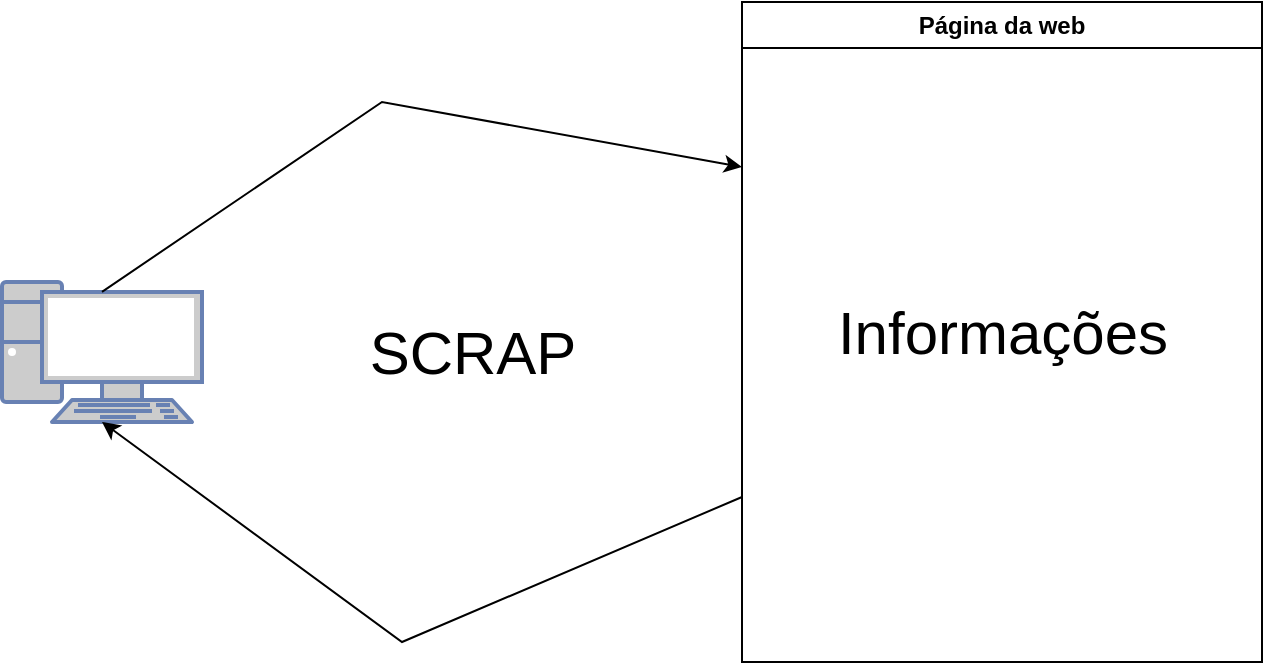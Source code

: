 <mxfile version="26.0.16" pages="2">
  <diagram name="Página-1" id="cdmVeYlQecLDn4oGMoVJ">
    <mxGraphModel dx="1050" dy="629" grid="1" gridSize="10" guides="1" tooltips="1" connect="1" arrows="1" fold="1" page="1" pageScale="1" pageWidth="827" pageHeight="1169" math="0" shadow="0">
      <root>
        <mxCell id="0" />
        <mxCell id="1" parent="0" />
        <mxCell id="-T2w3EF-jYKc5fvGyvIC-1" value="Página da web" style="swimlane;whiteSpace=wrap;html=1;" vertex="1" parent="1">
          <mxGeometry x="510" y="90" width="260" height="330" as="geometry" />
        </mxCell>
        <mxCell id="-T2w3EF-jYKc5fvGyvIC-2" value="&lt;font style=&quot;font-size: 30px;&quot;&gt;Informações&lt;/font&gt;" style="text;html=1;align=center;verticalAlign=middle;resizable=0;points=[];autosize=1;strokeColor=none;fillColor=none;" vertex="1" parent="-T2w3EF-jYKc5fvGyvIC-1">
          <mxGeometry x="35" y="140" width="190" height="50" as="geometry" />
        </mxCell>
        <mxCell id="-T2w3EF-jYKc5fvGyvIC-3" value="" style="fontColor=#0066CC;verticalAlign=top;verticalLabelPosition=bottom;labelPosition=center;align=center;html=1;outlineConnect=0;fillColor=#CCCCCC;strokeColor=#6881B3;gradientColor=none;gradientDirection=north;strokeWidth=2;shape=mxgraph.networks.pc;" vertex="1" parent="1">
          <mxGeometry x="140" y="230" width="100" height="70" as="geometry" />
        </mxCell>
        <mxCell id="-T2w3EF-jYKc5fvGyvIC-4" value="" style="endArrow=classic;html=1;rounded=0;exitX=0.5;exitY=0.07;exitDx=0;exitDy=0;exitPerimeter=0;entryX=0;entryY=0.25;entryDx=0;entryDy=0;" edge="1" parent="1" source="-T2w3EF-jYKc5fvGyvIC-3" target="-T2w3EF-jYKc5fvGyvIC-1">
          <mxGeometry width="50" height="50" relative="1" as="geometry">
            <mxPoint x="350" y="180" as="sourcePoint" />
            <mxPoint x="400" y="130" as="targetPoint" />
            <Array as="points">
              <mxPoint x="330" y="140" />
            </Array>
          </mxGeometry>
        </mxCell>
        <mxCell id="-T2w3EF-jYKc5fvGyvIC-5" value="" style="endArrow=classic;html=1;rounded=0;exitX=0;exitY=0.75;exitDx=0;exitDy=0;entryX=0.5;entryY=1;entryDx=0;entryDy=0;entryPerimeter=0;" edge="1" parent="1" source="-T2w3EF-jYKc5fvGyvIC-1" target="-T2w3EF-jYKc5fvGyvIC-3">
          <mxGeometry width="50" height="50" relative="1" as="geometry">
            <mxPoint x="250" y="450" as="sourcePoint" />
            <mxPoint x="300" y="400" as="targetPoint" />
            <Array as="points">
              <mxPoint x="340" y="410" />
            </Array>
          </mxGeometry>
        </mxCell>
        <mxCell id="-T2w3EF-jYKc5fvGyvIC-6" value="&lt;font style=&quot;font-size: 30px;&quot;&gt;SCRAP&lt;/font&gt;" style="text;html=1;align=center;verticalAlign=middle;resizable=0;points=[];autosize=1;strokeColor=none;fillColor=none;" vertex="1" parent="1">
          <mxGeometry x="310" y="240" width="130" height="50" as="geometry" />
        </mxCell>
      </root>
    </mxGraphModel>
  </diagram>
  <diagram id="BWqTOKRFvt0SXWbZ2VkT" name="Página-2">
    <mxGraphModel dx="1050" dy="629" grid="1" gridSize="10" guides="1" tooltips="1" connect="1" arrows="1" fold="1" page="1" pageScale="1" pageWidth="827" pageHeight="1169" math="0" shadow="0">
      <root>
        <mxCell id="0" />
        <mxCell id="1" parent="0" />
        <mxCell id="P2_1LmSXVWydRNsXwVsI-1" value="&lt;b&gt;Arquivos de scrap&lt;/b&gt;" style="shape=datastore;whiteSpace=wrap;html=1;" vertex="1" parent="1">
          <mxGeometry x="234" y="250" width="180" height="200" as="geometry" />
        </mxCell>
        <mxCell id="P2_1LmSXVWydRNsXwVsI-2" value="Relatórios" style="ellipse;whiteSpace=wrap;html=1;" vertex="1" parent="1">
          <mxGeometry x="560" y="140" width="120" height="80" as="geometry" />
        </mxCell>
        <mxCell id="P2_1LmSXVWydRNsXwVsI-3" value="Avisos" style="ellipse;whiteSpace=wrap;html=1;" vertex="1" parent="1">
          <mxGeometry x="560" y="270" width="120" height="80" as="geometry" />
        </mxCell>
        <mxCell id="P2_1LmSXVWydRNsXwVsI-4" value="" style="endArrow=classic;html=1;rounded=0;entryX=0;entryY=0.5;entryDx=0;entryDy=0;exitX=1;exitY=0.3;exitDx=0;exitDy=0;" edge="1" parent="1" source="P2_1LmSXVWydRNsXwVsI-1" target="P2_1LmSXVWydRNsXwVsI-2">
          <mxGeometry width="50" height="50" relative="1" as="geometry">
            <mxPoint x="370" y="220" as="sourcePoint" />
            <mxPoint x="420" y="170" as="targetPoint" />
          </mxGeometry>
        </mxCell>
        <mxCell id="P2_1LmSXVWydRNsXwVsI-5" value="" style="endArrow=classic;html=1;rounded=0;exitX=1;exitY=0.5;exitDx=0;exitDy=0;" edge="1" parent="1" source="P2_1LmSXVWydRNsXwVsI-1" target="P2_1LmSXVWydRNsXwVsI-3">
          <mxGeometry width="50" height="50" relative="1" as="geometry">
            <mxPoint x="510" y="520" as="sourcePoint" />
            <mxPoint x="560" y="470" as="targetPoint" />
          </mxGeometry>
        </mxCell>
        <mxCell id="P2_1LmSXVWydRNsXwVsI-6" value="Monitoramento" style="ellipse;whiteSpace=wrap;html=1;" vertex="1" parent="1">
          <mxGeometry x="560" y="400" width="120" height="80" as="geometry" />
        </mxCell>
        <mxCell id="P2_1LmSXVWydRNsXwVsI-7" value="" style="endArrow=classic;html=1;rounded=0;exitX=1;exitY=0.7;exitDx=0;exitDy=0;entryX=0;entryY=0.5;entryDx=0;entryDy=0;" edge="1" parent="1" source="P2_1LmSXVWydRNsXwVsI-1" target="P2_1LmSXVWydRNsXwVsI-6">
          <mxGeometry width="50" height="50" relative="1" as="geometry">
            <mxPoint x="300" y="620" as="sourcePoint" />
            <mxPoint x="350" y="570" as="targetPoint" />
          </mxGeometry>
        </mxCell>
      </root>
    </mxGraphModel>
  </diagram>
</mxfile>
